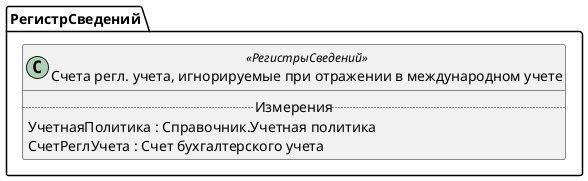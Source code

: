 ﻿@startuml СчетаРеглУчетаИгнорируемыеПриОтраженииВМеждународномУчете
'!include templates.wsd
'..\include templates.wsd
class РегистрСведений.СчетаРеглУчетаИгнорируемыеПриОтраженииВМеждународномУчете as "Счета регл. учета, игнорируемые при отражении в международном учете" <<РегистрыСведений>>
{
..Измерения..
УчетнаяПолитика : Справочник.Учетная политика
СчетРеглУчета : Счет бухгалтерского учета
}
@enduml

